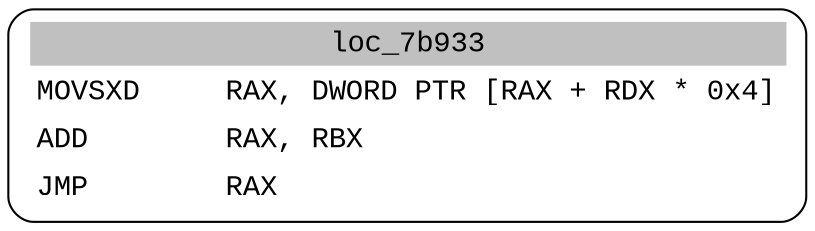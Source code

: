 digraph asm_graph {
1941 [
shape="Mrecord" fontname="Courier New"label =<<table border="0" cellborder="0" cellpadding="3"><tr><td align="center" colspan="2" bgcolor="grey">loc_7b933</td></tr><tr><td align="left">MOVSXD     RAX, DWORD PTR [RAX + RDX * 0x4]</td></tr><tr><td align="left">ADD        RAX, RBX</td></tr><tr><td align="left">JMP        RAX</td></tr></table>> ];
}